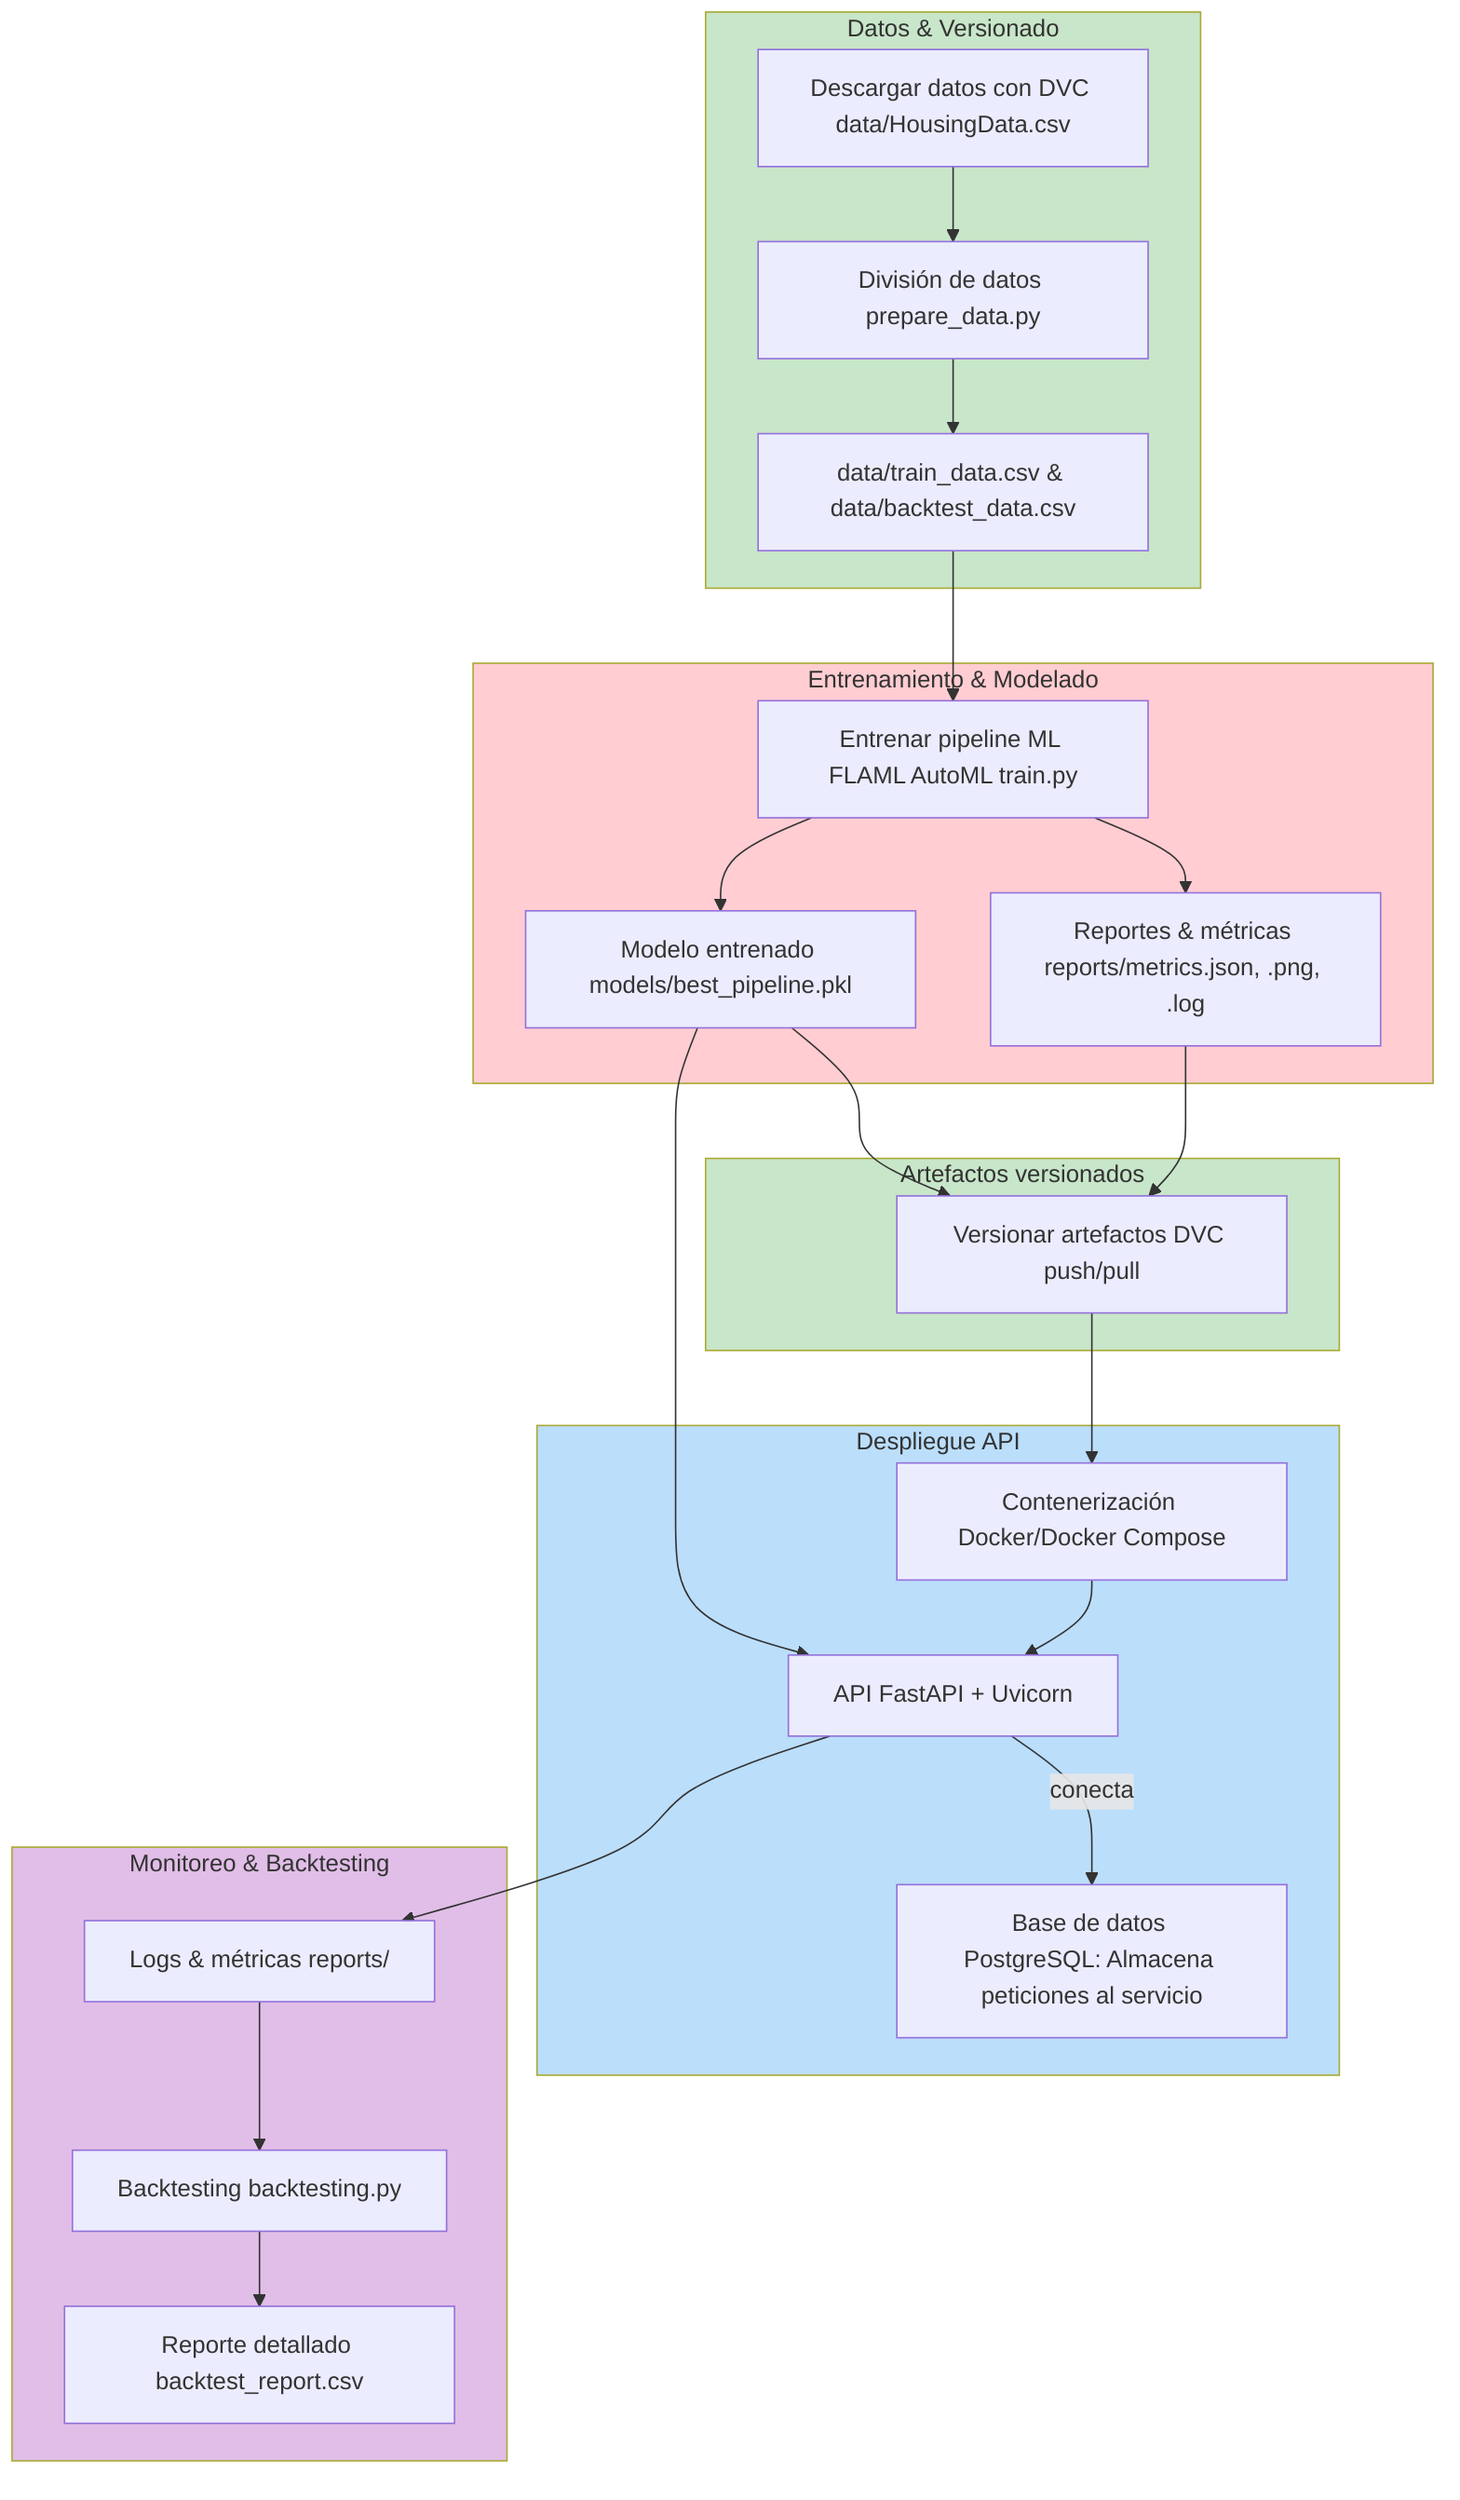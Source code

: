 ---
config:
  layout: dagre
---
flowchart TD
 subgraph DATA["Datos & Versionado"]
        D1["Descargar datos con DVC data/HousingData.csv"]
        D2["División de datos prepare_data.py"]
        D3["data/train_data.csv & data/backtest_data.csv"]
  end
 subgraph TRAIN["Entrenamiento & Modelado"]
        T1["Entrenar pipeline ML FLAML AutoML train.py"]
        T2["Modelo entrenado models/best_pipeline.pkl"]
        T3["Reportes & métricas reports/metrics.json, .png, .log"]
  end
 subgraph ARTIFACTS["Artefactos versionados"]
        A1["Versionar artefactos DVC push/pull"]
  end
 subgraph API["Despliegue API"]
        P1["Contenerización Docker/Docker Compose"]
        P2["API FastAPI + Uvicorn"]
        P3["Base de datos PostgreSQL: Almacena peticiones al servicio"]
  end
 subgraph MONITOR["Monitoreo & Backtesting"]
        M1["Logs & métricas reports/"]
        M2["Backtesting backtesting.py"]
        M3["Reporte detallado backtest_report.csv"]
  end
    D1 --> D2
    D2 --> D3
    D3 --> T1
    T1 --> T2 & T3
    T2 --> A1 & P2
    T3 --> A1
    A1 --> P1
    P1 --> P2
    P2 -- conecta --> P3
    P2 --> M1
    M1 --> M2
    M2 --> M3
    style DATA fill:#C8E6C9
    style ARTIFACTS fill:#C8E6C9
    style TRAIN fill:#FFCDD2
    style API fill:#BBDEFB
    style MONITOR fill:#E1BEE7